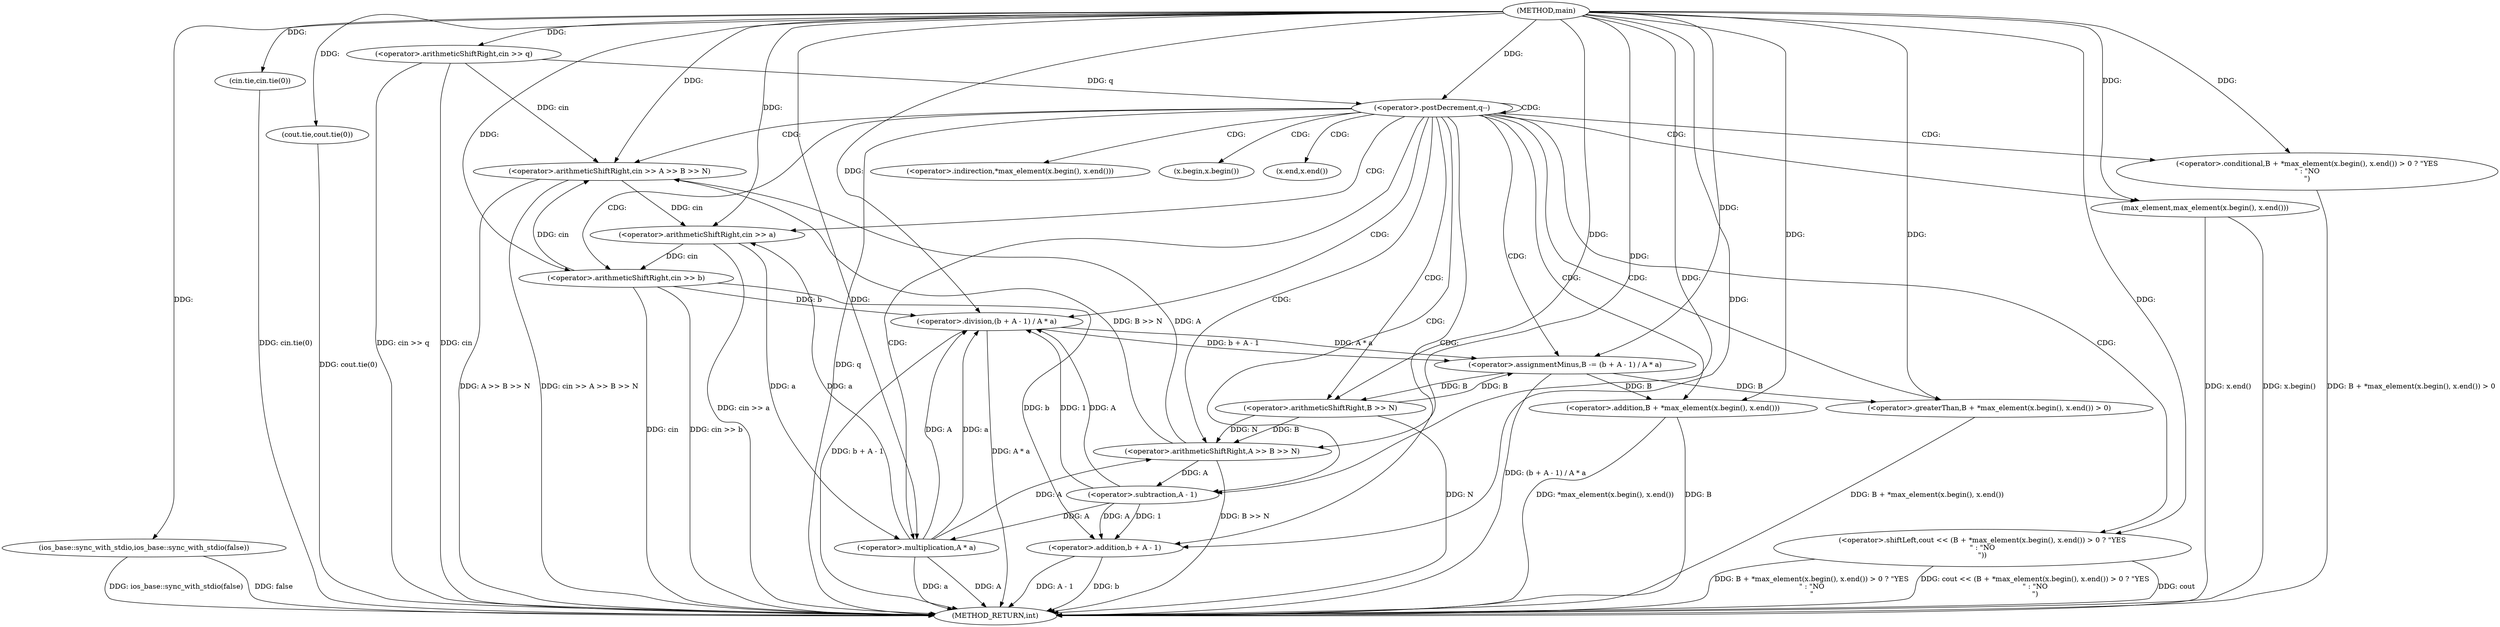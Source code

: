 digraph "main" {  
"1000101" [label = "(METHOD,main)" ]
"1000158" [label = "(METHOD_RETURN,int)" ]
"1000103" [label = "(ios_base::sync_with_stdio,ios_base::sync_with_stdio(false))" ]
"1000105" [label = "(cin.tie,cin.tie(0))" ]
"1000107" [label = "(cout.tie,cout.tie(0))" ]
"1000109" [label = "(<operator>.arithmeticShiftRight,cin >> q)" ]
"1000113" [label = "(<operator>.postDecrement,q--)" ]
"1000116" [label = "(<operator>.arithmeticShiftRight,cin >> A >> B >> N)" ]
"1000125" [label = "(<operator>.arithmeticShiftRight,cin >> a)" ]
"1000145" [label = "(<operator>.shiftLeft,cout << (B + *max_element(x.begin(), x.end()) > 0 ? \"YES\n\" : \"NO\n\"))" ]
"1000131" [label = "(<operator>.arithmeticShiftRight,cin >> b)" ]
"1000134" [label = "(<operator>.assignmentMinus,B -= (b + A - 1) / A * a)" ]
"1000118" [label = "(<operator>.arithmeticShiftRight,A >> B >> N)" ]
"1000147" [label = "(<operator>.conditional,B + *max_element(x.begin(), x.end()) > 0 ? \"YES\n\" : \"NO\n\")" ]
"1000120" [label = "(<operator>.arithmeticShiftRight,B >> N)" ]
"1000136" [label = "(<operator>.division,(b + A - 1) / A * a)" ]
"1000148" [label = "(<operator>.greaterThan,B + *max_element(x.begin(), x.end()) > 0)" ]
"1000137" [label = "(<operator>.addition,b + A - 1)" ]
"1000142" [label = "(<operator>.multiplication,A * a)" ]
"1000149" [label = "(<operator>.addition,B + *max_element(x.begin(), x.end()))" ]
"1000139" [label = "(<operator>.subtraction,A - 1)" ]
"1000152" [label = "(max_element,max_element(x.begin(), x.end()))" ]
"1000151" [label = "(<operator>.indirection,*max_element(x.begin(), x.end()))" ]
"1000153" [label = "(x.begin,x.begin())" ]
"1000154" [label = "(x.end,x.end())" ]
  "1000103" -> "1000158"  [ label = "DDG: ios_base::sync_with_stdio(false)"] 
  "1000105" -> "1000158"  [ label = "DDG: cin.tie(0)"] 
  "1000107" -> "1000158"  [ label = "DDG: cout.tie(0)"] 
  "1000109" -> "1000158"  [ label = "DDG: cin"] 
  "1000109" -> "1000158"  [ label = "DDG: cin >> q"] 
  "1000113" -> "1000158"  [ label = "DDG: q"] 
  "1000118" -> "1000158"  [ label = "DDG: B >> N"] 
  "1000116" -> "1000158"  [ label = "DDG: A >> B >> N"] 
  "1000116" -> "1000158"  [ label = "DDG: cin >> A >> B >> N"] 
  "1000125" -> "1000158"  [ label = "DDG: cin >> a"] 
  "1000131" -> "1000158"  [ label = "DDG: cin"] 
  "1000131" -> "1000158"  [ label = "DDG: cin >> b"] 
  "1000137" -> "1000158"  [ label = "DDG: b"] 
  "1000137" -> "1000158"  [ label = "DDG: A - 1"] 
  "1000136" -> "1000158"  [ label = "DDG: b + A - 1"] 
  "1000142" -> "1000158"  [ label = "DDG: A"] 
  "1000142" -> "1000158"  [ label = "DDG: a"] 
  "1000136" -> "1000158"  [ label = "DDG: A * a"] 
  "1000134" -> "1000158"  [ label = "DDG: (b + A - 1) / A * a"] 
  "1000149" -> "1000158"  [ label = "DDG: B"] 
  "1000152" -> "1000158"  [ label = "DDG: x.begin()"] 
  "1000152" -> "1000158"  [ label = "DDG: x.end()"] 
  "1000149" -> "1000158"  [ label = "DDG: *max_element(x.begin(), x.end())"] 
  "1000148" -> "1000158"  [ label = "DDG: B + *max_element(x.begin(), x.end())"] 
  "1000147" -> "1000158"  [ label = "DDG: B + *max_element(x.begin(), x.end()) > 0"] 
  "1000145" -> "1000158"  [ label = "DDG: B + *max_element(x.begin(), x.end()) > 0 ? \"YES\n\" : \"NO\n\""] 
  "1000145" -> "1000158"  [ label = "DDG: cout << (B + *max_element(x.begin(), x.end()) > 0 ? \"YES\n\" : \"NO\n\")"] 
  "1000120" -> "1000158"  [ label = "DDG: N"] 
  "1000103" -> "1000158"  [ label = "DDG: false"] 
  "1000145" -> "1000158"  [ label = "DDG: cout"] 
  "1000101" -> "1000103"  [ label = "DDG: "] 
  "1000101" -> "1000105"  [ label = "DDG: "] 
  "1000101" -> "1000107"  [ label = "DDG: "] 
  "1000101" -> "1000109"  [ label = "DDG: "] 
  "1000109" -> "1000113"  [ label = "DDG: q"] 
  "1000101" -> "1000113"  [ label = "DDG: "] 
  "1000109" -> "1000116"  [ label = "DDG: cin"] 
  "1000131" -> "1000116"  [ label = "DDG: cin"] 
  "1000101" -> "1000116"  [ label = "DDG: "] 
  "1000118" -> "1000116"  [ label = "DDG: B >> N"] 
  "1000118" -> "1000116"  [ label = "DDG: A"] 
  "1000116" -> "1000125"  [ label = "DDG: cin"] 
  "1000101" -> "1000125"  [ label = "DDG: "] 
  "1000142" -> "1000125"  [ label = "DDG: a"] 
  "1000136" -> "1000134"  [ label = "DDG: A * a"] 
  "1000136" -> "1000134"  [ label = "DDG: b + A - 1"] 
  "1000101" -> "1000145"  [ label = "DDG: "] 
  "1000142" -> "1000118"  [ label = "DDG: A"] 
  "1000101" -> "1000118"  [ label = "DDG: "] 
  "1000120" -> "1000118"  [ label = "DDG: B"] 
  "1000120" -> "1000118"  [ label = "DDG: N"] 
  "1000125" -> "1000131"  [ label = "DDG: cin"] 
  "1000101" -> "1000131"  [ label = "DDG: "] 
  "1000120" -> "1000134"  [ label = "DDG: B"] 
  "1000101" -> "1000134"  [ label = "DDG: "] 
  "1000101" -> "1000147"  [ label = "DDG: "] 
  "1000101" -> "1000120"  [ label = "DDG: "] 
  "1000134" -> "1000120"  [ label = "DDG: B"] 
  "1000139" -> "1000136"  [ label = "DDG: 1"] 
  "1000139" -> "1000136"  [ label = "DDG: A"] 
  "1000131" -> "1000136"  [ label = "DDG: b"] 
  "1000101" -> "1000136"  [ label = "DDG: "] 
  "1000142" -> "1000136"  [ label = "DDG: A"] 
  "1000142" -> "1000136"  [ label = "DDG: a"] 
  "1000134" -> "1000148"  [ label = "DDG: B"] 
  "1000101" -> "1000148"  [ label = "DDG: "] 
  "1000131" -> "1000137"  [ label = "DDG: b"] 
  "1000101" -> "1000137"  [ label = "DDG: "] 
  "1000139" -> "1000137"  [ label = "DDG: 1"] 
  "1000139" -> "1000137"  [ label = "DDG: A"] 
  "1000139" -> "1000142"  [ label = "DDG: A"] 
  "1000101" -> "1000142"  [ label = "DDG: "] 
  "1000125" -> "1000142"  [ label = "DDG: a"] 
  "1000134" -> "1000149"  [ label = "DDG: B"] 
  "1000101" -> "1000149"  [ label = "DDG: "] 
  "1000118" -> "1000139"  [ label = "DDG: A"] 
  "1000101" -> "1000139"  [ label = "DDG: "] 
  "1000101" -> "1000152"  [ label = "DDG: "] 
  "1000113" -> "1000125"  [ label = "CDG: "] 
  "1000113" -> "1000153"  [ label = "CDG: "] 
  "1000113" -> "1000116"  [ label = "CDG: "] 
  "1000113" -> "1000131"  [ label = "CDG: "] 
  "1000113" -> "1000120"  [ label = "CDG: "] 
  "1000113" -> "1000113"  [ label = "CDG: "] 
  "1000113" -> "1000142"  [ label = "CDG: "] 
  "1000113" -> "1000137"  [ label = "CDG: "] 
  "1000113" -> "1000154"  [ label = "CDG: "] 
  "1000113" -> "1000147"  [ label = "CDG: "] 
  "1000113" -> "1000151"  [ label = "CDG: "] 
  "1000113" -> "1000145"  [ label = "CDG: "] 
  "1000113" -> "1000152"  [ label = "CDG: "] 
  "1000113" -> "1000139"  [ label = "CDG: "] 
  "1000113" -> "1000148"  [ label = "CDG: "] 
  "1000113" -> "1000136"  [ label = "CDG: "] 
  "1000113" -> "1000118"  [ label = "CDG: "] 
  "1000113" -> "1000149"  [ label = "CDG: "] 
  "1000113" -> "1000134"  [ label = "CDG: "] 
}

